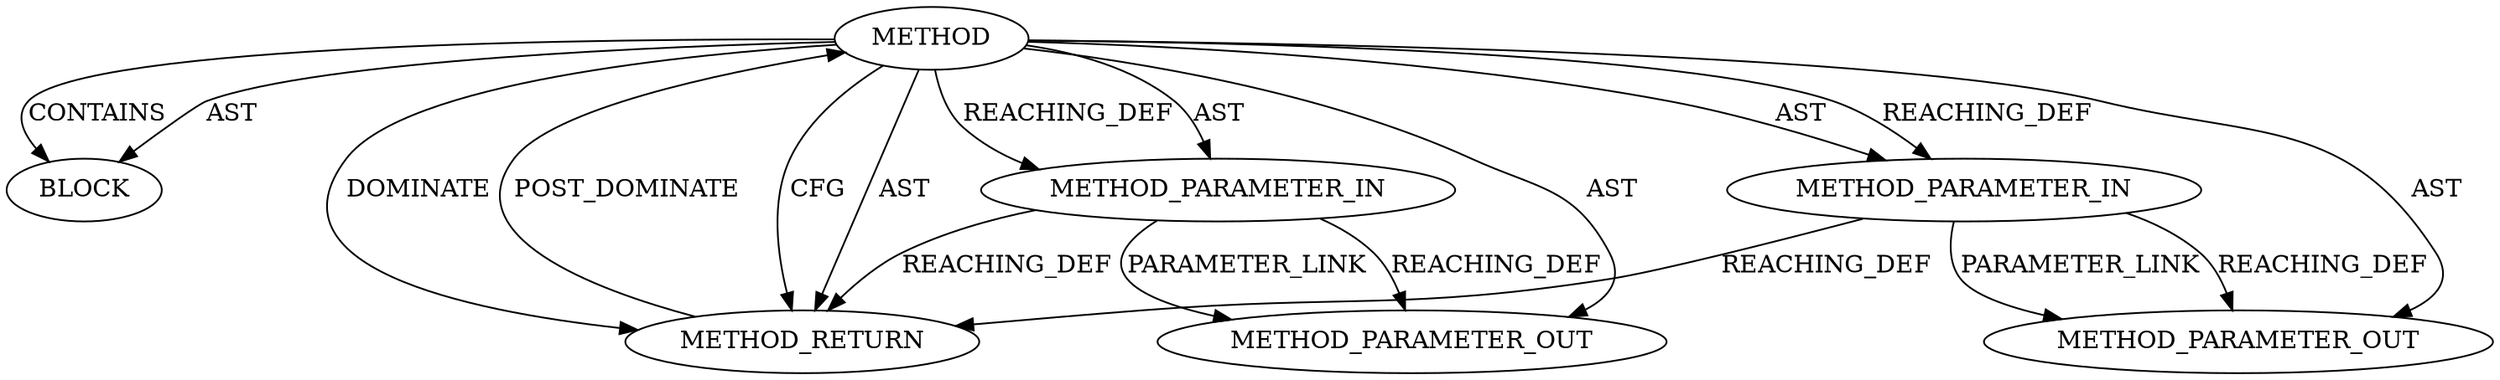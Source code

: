 digraph {
  12511 [label=BLOCK ORDER=1 ARGUMENT_INDEX=1 CODE="<empty>" TYPE_FULL_NAME="ANY"]
  12512 [label=METHOD_RETURN ORDER=2 CODE="RET" TYPE_FULL_NAME="ANY" EVALUATION_STRATEGY="BY_VALUE"]
  13451 [label=METHOD_PARAMETER_OUT ORDER=2 CODE="p2" IS_VARIADIC=false TYPE_FULL_NAME="ANY" EVALUATION_STRATEGY="BY_VALUE" INDEX=2 NAME="p2"]
  12510 [label=METHOD_PARAMETER_IN ORDER=2 CODE="p2" IS_VARIADIC=false TYPE_FULL_NAME="ANY" EVALUATION_STRATEGY="BY_VALUE" INDEX=2 NAME="p2"]
  12509 [label=METHOD_PARAMETER_IN ORDER=1 CODE="p1" IS_VARIADIC=false TYPE_FULL_NAME="ANY" EVALUATION_STRATEGY="BY_VALUE" INDEX=1 NAME="p1"]
  12508 [label=METHOD AST_PARENT_TYPE="NAMESPACE_BLOCK" AST_PARENT_FULL_NAME="<global>" ORDER=0 CODE="<empty>" FULL_NAME="sg_init_table" IS_EXTERNAL=true FILENAME="<empty>" SIGNATURE="" NAME="sg_init_table"]
  13450 [label=METHOD_PARAMETER_OUT ORDER=1 CODE="p1" IS_VARIADIC=false TYPE_FULL_NAME="ANY" EVALUATION_STRATEGY="BY_VALUE" INDEX=1 NAME="p1"]
  12510 -> 13451 [label=REACHING_DEF VARIABLE="p2"]
  12509 -> 13450 [label=PARAMETER_LINK ]
  12508 -> 12509 [label=AST ]
  12508 -> 12511 [label=CONTAINS ]
  12508 -> 12511 [label=AST ]
  12510 -> 12512 [label=REACHING_DEF VARIABLE="p2"]
  12508 -> 12512 [label=AST ]
  12508 -> 12509 [label=REACHING_DEF VARIABLE=""]
  12508 -> 12510 [label=REACHING_DEF VARIABLE=""]
  12510 -> 13451 [label=PARAMETER_LINK ]
  12512 -> 12508 [label=POST_DOMINATE ]
  12508 -> 13451 [label=AST ]
  12508 -> 13450 [label=AST ]
  12509 -> 13450 [label=REACHING_DEF VARIABLE="p1"]
  12508 -> 12512 [label=DOMINATE ]
  12509 -> 12512 [label=REACHING_DEF VARIABLE="p1"]
  12508 -> 12510 [label=AST ]
  12508 -> 12512 [label=CFG ]
}
